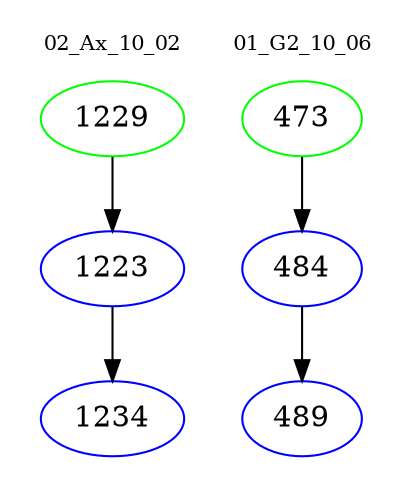 digraph{
subgraph cluster_0 {
color = white
label = "02_Ax_10_02";
fontsize=10;
T0_1229 [label="1229", color="green"]
T0_1229 -> T0_1223 [color="black"]
T0_1223 [label="1223", color="blue"]
T0_1223 -> T0_1234 [color="black"]
T0_1234 [label="1234", color="blue"]
}
subgraph cluster_1 {
color = white
label = "01_G2_10_06";
fontsize=10;
T1_473 [label="473", color="green"]
T1_473 -> T1_484 [color="black"]
T1_484 [label="484", color="blue"]
T1_484 -> T1_489 [color="black"]
T1_489 [label="489", color="blue"]
}
}

